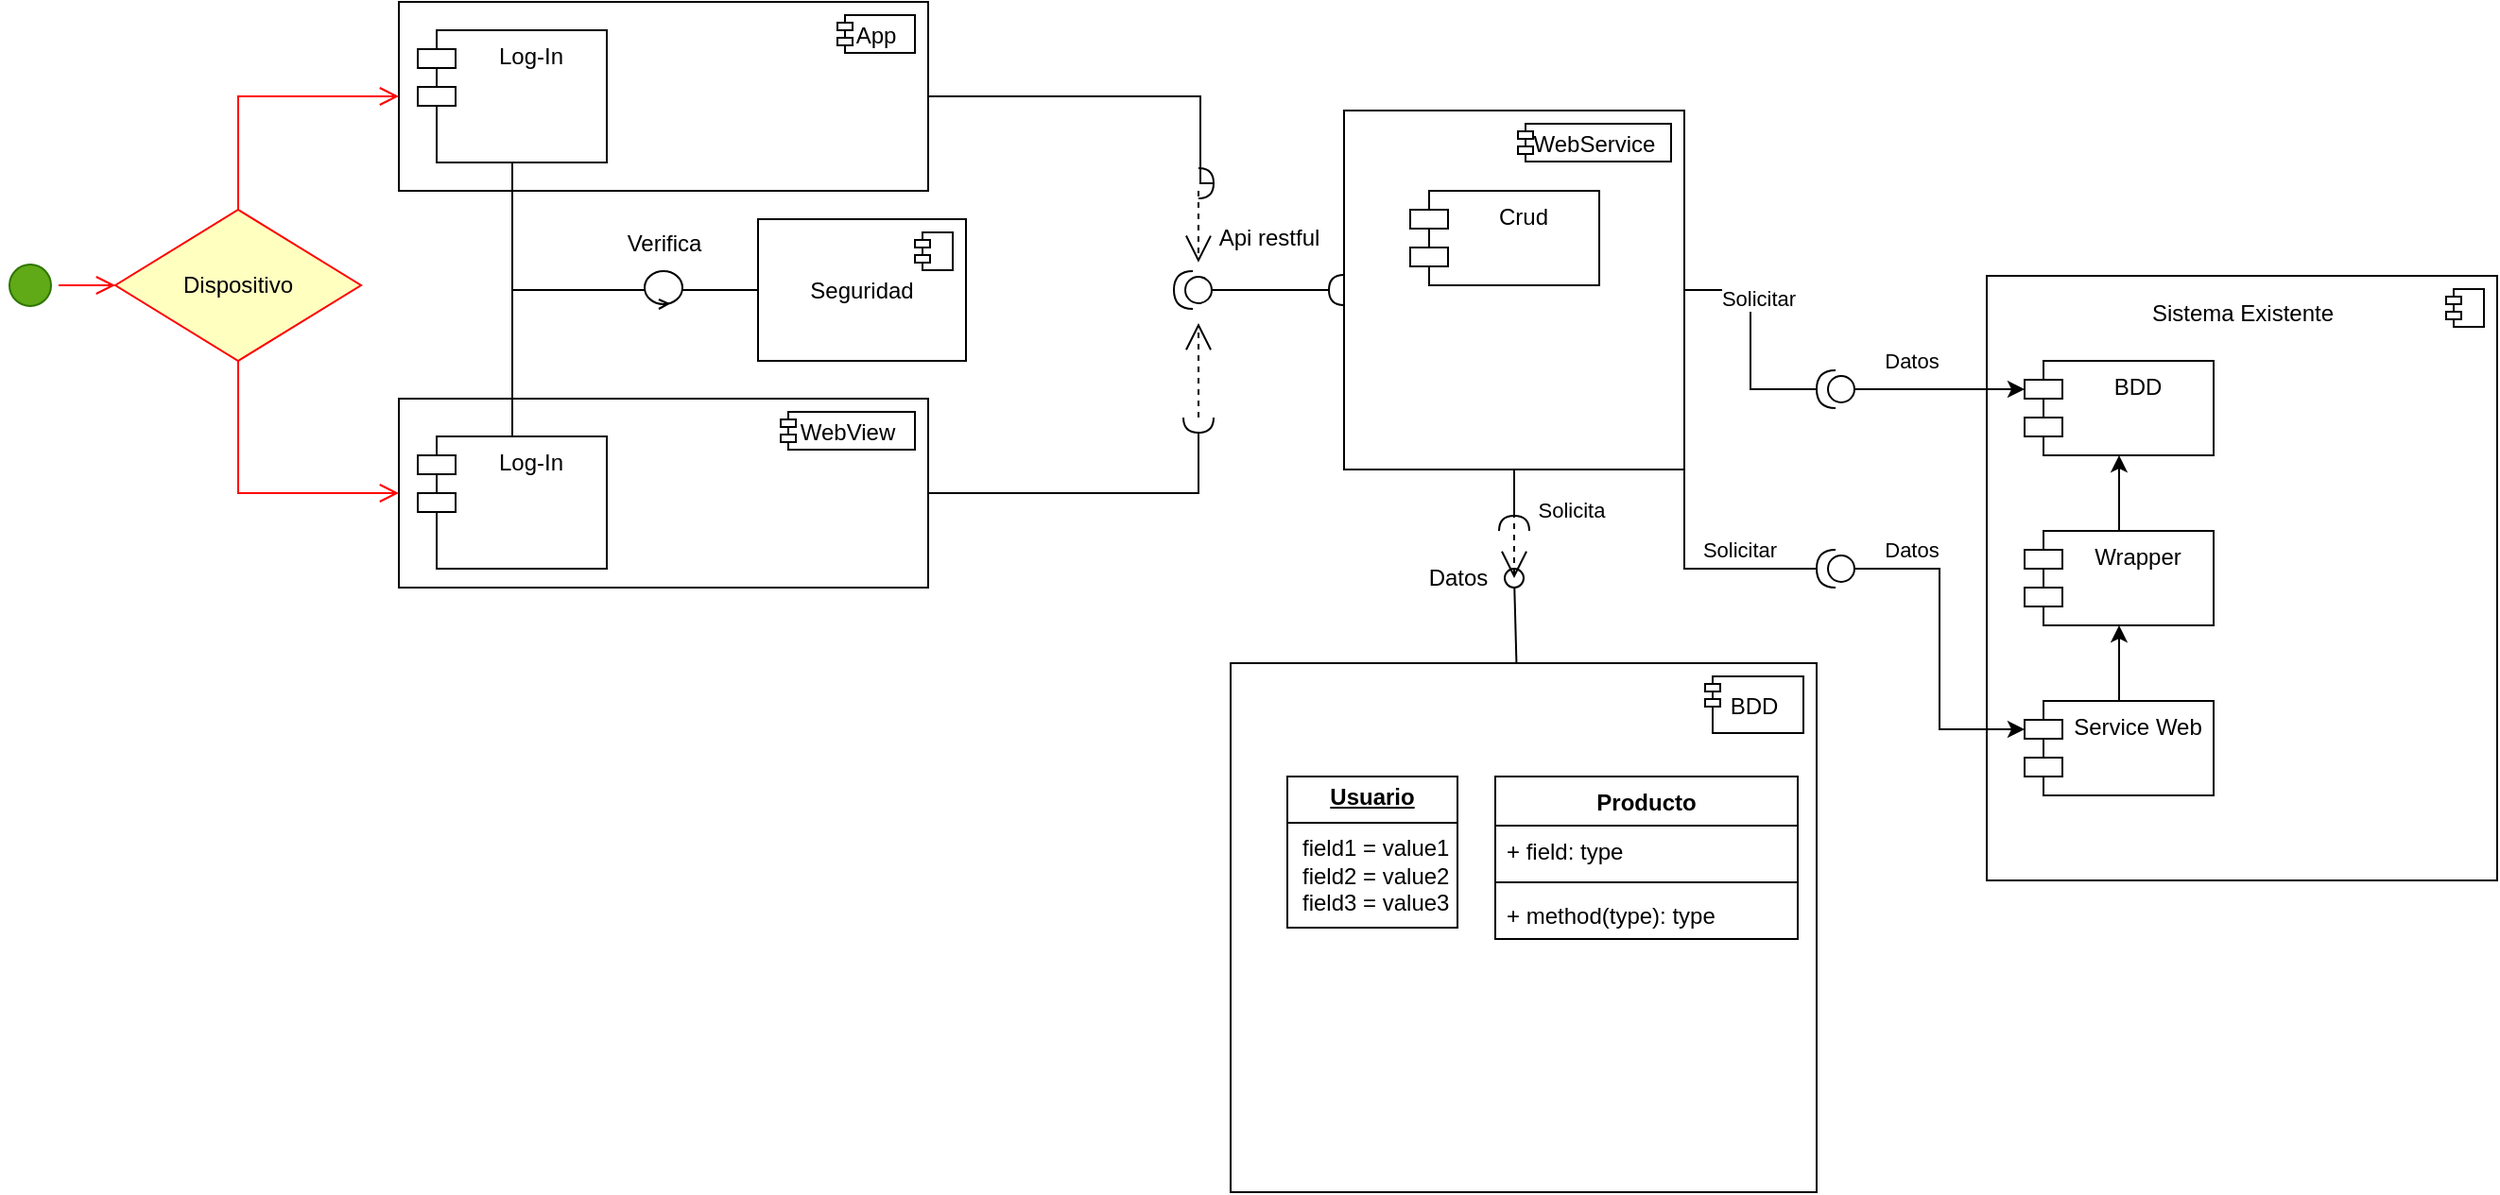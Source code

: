 <mxfile version="28.2.0">
  <diagram name="Página-1" id="D95ImYnYcOlQvdiJFThv">
    <mxGraphModel dx="2174" dy="743" grid="1" gridSize="10" guides="1" tooltips="1" connect="1" arrows="1" fold="1" page="1" pageScale="1" pageWidth="827" pageHeight="1169" math="0" shadow="0">
      <root>
        <mxCell id="0" />
        <mxCell id="1" parent="0" />
        <mxCell id="_k9lQ6VEFA6_oXPFHm7H-1" value="" style="html=1;dropTarget=0;whiteSpace=wrap;" vertex="1" parent="1">
          <mxGeometry x="-30" y="100" width="280" height="100" as="geometry" />
        </mxCell>
        <mxCell id="_k9lQ6VEFA6_oXPFHm7H-2" value="App" style="shape=module;jettyWidth=8;jettyHeight=4;" vertex="1" parent="_k9lQ6VEFA6_oXPFHm7H-1">
          <mxGeometry x="1" width="41" height="20" relative="1" as="geometry">
            <mxPoint x="-48" y="7" as="offset" />
          </mxGeometry>
        </mxCell>
        <mxCell id="_k9lQ6VEFA6_oXPFHm7H-3" value="" style="html=1;dropTarget=0;whiteSpace=wrap;" vertex="1" parent="1">
          <mxGeometry x="-30" y="310" width="280" height="100" as="geometry" />
        </mxCell>
        <mxCell id="_k9lQ6VEFA6_oXPFHm7H-4" value="WebView" style="shape=module;jettyWidth=8;jettyHeight=4;" vertex="1" parent="_k9lQ6VEFA6_oXPFHm7H-3">
          <mxGeometry x="1" width="71" height="20" relative="1" as="geometry">
            <mxPoint x="-78" y="7" as="offset" />
          </mxGeometry>
        </mxCell>
        <mxCell id="_k9lQ6VEFA6_oXPFHm7H-92" value="" style="edgeStyle=orthogonalEdgeStyle;rounded=0;orthogonalLoop=1;jettySize=auto;html=1;endArrow=none;endFill=0;" edge="1" parent="1" source="_k9lQ6VEFA6_oXPFHm7H-5" target="_k9lQ6VEFA6_oXPFHm7H-90">
          <mxGeometry relative="1" as="geometry" />
        </mxCell>
        <mxCell id="_k9lQ6VEFA6_oXPFHm7H-94" value="Solicitar" style="edgeLabel;html=1;align=center;verticalAlign=middle;resizable=0;points=[];" vertex="1" connectable="0" parent="_k9lQ6VEFA6_oXPFHm7H-92">
          <mxGeometry x="-0.171" y="3" relative="1" as="geometry">
            <mxPoint x="1" y="-12" as="offset" />
          </mxGeometry>
        </mxCell>
        <mxCell id="_k9lQ6VEFA6_oXPFHm7H-145" value="" style="edgeStyle=orthogonalEdgeStyle;rounded=0;orthogonalLoop=1;jettySize=auto;html=1;endArrow=none;endFill=0;startArrow=halfCircle;startFill=0;" edge="1" parent="1" source="_k9lQ6VEFA6_oXPFHm7H-5" target="_k9lQ6VEFA6_oXPFHm7H-142">
          <mxGeometry relative="1" as="geometry" />
        </mxCell>
        <mxCell id="_k9lQ6VEFA6_oXPFHm7H-5" value="" style="html=1;dropTarget=0;whiteSpace=wrap;" vertex="1" parent="1">
          <mxGeometry x="470" y="157.5" width="180" height="190" as="geometry" />
        </mxCell>
        <mxCell id="_k9lQ6VEFA6_oXPFHm7H-6" value="WebService" style="shape=module;jettyWidth=8;jettyHeight=4;" vertex="1" parent="_k9lQ6VEFA6_oXPFHm7H-5">
          <mxGeometry x="1" width="81" height="20" relative="1" as="geometry">
            <mxPoint x="-88" y="7" as="offset" />
          </mxGeometry>
        </mxCell>
        <mxCell id="_k9lQ6VEFA6_oXPFHm7H-7" value="" style="html=1;dropTarget=0;whiteSpace=wrap;" vertex="1" parent="1">
          <mxGeometry x="410" y="450" width="310" height="280" as="geometry" />
        </mxCell>
        <mxCell id="_k9lQ6VEFA6_oXPFHm7H-8" value="BDD" style="shape=module;jettyWidth=8;jettyHeight=4;" vertex="1" parent="_k9lQ6VEFA6_oXPFHm7H-7">
          <mxGeometry x="1" width="52" height="30" relative="1" as="geometry">
            <mxPoint x="-59" y="7" as="offset" />
          </mxGeometry>
        </mxCell>
        <mxCell id="_k9lQ6VEFA6_oXPFHm7H-33" value="" style="rounded=0;orthogonalLoop=1;jettySize=auto;html=1;endArrow=halfCircle;endFill=0;endSize=6;strokeWidth=1;sketch=0;exitX=0.5;exitY=1;exitDx=0;exitDy=0;" edge="1" parent="1" source="_k9lQ6VEFA6_oXPFHm7H-5">
          <mxGeometry x="560" y="440" width="10" height="10" as="geometry">
            <mxPoint x="560" y="380" as="targetPoint" />
          </mxGeometry>
        </mxCell>
        <mxCell id="_k9lQ6VEFA6_oXPFHm7H-38" value="Solicita" style="edgeLabel;html=1;align=center;verticalAlign=middle;resizable=0;points=[];" vertex="1" connectable="0" parent="_k9lQ6VEFA6_oXPFHm7H-33">
          <mxGeometry relative="1" as="geometry">
            <mxPoint x="30" y="5" as="offset" />
          </mxGeometry>
        </mxCell>
        <mxCell id="_k9lQ6VEFA6_oXPFHm7H-34" value="" style="rounded=0;orthogonalLoop=1;jettySize=auto;html=1;endArrow=oval;endFill=0;sketch=0;sourcePerimeterSpacing=0;targetPerimeterSpacing=0;endSize=10;" edge="1" target="_k9lQ6VEFA6_oXPFHm7H-35" parent="1" source="_k9lQ6VEFA6_oXPFHm7H-7">
          <mxGeometry relative="1" as="geometry">
            <mxPoint x="530" y="425" as="sourcePoint" />
          </mxGeometry>
        </mxCell>
        <mxCell id="_k9lQ6VEFA6_oXPFHm7H-35" value="" style="ellipse;whiteSpace=wrap;html=1;align=center;aspect=fixed;fillColor=none;strokeColor=none;resizable=0;perimeter=centerPerimeter;rotatable=0;allowArrows=0;points=[];outlineConnect=1;perimeterSpacing=10;" vertex="1" parent="1">
          <mxGeometry x="555" y="400" width="10" height="10" as="geometry" />
        </mxCell>
        <mxCell id="_k9lQ6VEFA6_oXPFHm7H-36" value="" style="endArrow=open;endSize=12;dashed=1;html=1;rounded=0;entryX=0.538;entryY=0.462;entryDx=0;entryDy=0;entryPerimeter=0;" edge="1" parent="1" target="_k9lQ6VEFA6_oXPFHm7H-35">
          <mxGeometry width="160" relative="1" as="geometry">
            <mxPoint x="560" y="370" as="sourcePoint" />
            <mxPoint x="550" y="400" as="targetPoint" />
          </mxGeometry>
        </mxCell>
        <mxCell id="_k9lQ6VEFA6_oXPFHm7H-39" value="Datos" style="text;html=1;align=center;verticalAlign=middle;resizable=0;points=[];autosize=1;strokeColor=none;fillColor=none;" vertex="1" parent="1">
          <mxGeometry x="505" y="390" width="50" height="30" as="geometry" />
        </mxCell>
        <mxCell id="_k9lQ6VEFA6_oXPFHm7H-40" value="" style="rounded=0;orthogonalLoop=1;jettySize=auto;html=1;endArrow=halfCircle;endFill=0;endSize=6;strokeWidth=1;sketch=0;" edge="1" parent="1">
          <mxGeometry x="435" y="230" width="10" height="10" as="geometry">
            <mxPoint x="370" y="240" as="sourcePoint" />
            <mxPoint x="370" y="240" as="targetPoint" />
          </mxGeometry>
        </mxCell>
        <mxCell id="_k9lQ6VEFA6_oXPFHm7H-43" value="Api restful" style="text;html=1;align=center;verticalAlign=middle;resizable=0;points=[];autosize=1;strokeColor=none;fillColor=none;" vertex="1" parent="1">
          <mxGeometry x="390" y="210" width="80" height="30" as="geometry" />
        </mxCell>
        <mxCell id="_k9lQ6VEFA6_oXPFHm7H-84" value="" style="html=1;dropTarget=0;whiteSpace=wrap;" vertex="1" parent="1">
          <mxGeometry x="810" y="245" width="270" height="320" as="geometry" />
        </mxCell>
        <mxCell id="_k9lQ6VEFA6_oXPFHm7H-85" value="" style="shape=module;jettyWidth=8;jettyHeight=4;" vertex="1" parent="_k9lQ6VEFA6_oXPFHm7H-84">
          <mxGeometry x="1" width="20" height="20" relative="1" as="geometry">
            <mxPoint x="-27" y="7" as="offset" />
          </mxGeometry>
        </mxCell>
        <mxCell id="_k9lQ6VEFA6_oXPFHm7H-87" value="Sistema Existente" style="text;html=1;align=center;verticalAlign=middle;resizable=0;points=[];autosize=1;strokeColor=none;fillColor=none;" vertex="1" parent="1">
          <mxGeometry x="885" y="250" width="120" height="30" as="geometry" />
        </mxCell>
        <mxCell id="_k9lQ6VEFA6_oXPFHm7H-88" value="BDD" style="shape=module;align=left;spacingLeft=20;align=center;verticalAlign=top;whiteSpace=wrap;html=1;" vertex="1" parent="1">
          <mxGeometry x="830" y="290" width="100" height="50" as="geometry" />
        </mxCell>
        <mxCell id="_k9lQ6VEFA6_oXPFHm7H-90" value="" style="shape=providedRequiredInterface;html=1;verticalLabelPosition=bottom;sketch=0;direction=west;" vertex="1" parent="1">
          <mxGeometry x="720" y="295" width="20" height="20" as="geometry" />
        </mxCell>
        <mxCell id="_k9lQ6VEFA6_oXPFHm7H-93" style="edgeStyle=orthogonalEdgeStyle;rounded=0;orthogonalLoop=1;jettySize=auto;html=1;entryX=0;entryY=0;entryDx=0;entryDy=15;entryPerimeter=0;" edge="1" parent="1" source="_k9lQ6VEFA6_oXPFHm7H-90" target="_k9lQ6VEFA6_oXPFHm7H-88">
          <mxGeometry relative="1" as="geometry" />
        </mxCell>
        <mxCell id="_k9lQ6VEFA6_oXPFHm7H-95" value="Datos" style="edgeLabel;html=1;align=center;verticalAlign=middle;resizable=0;points=[];" vertex="1" connectable="0" parent="_k9lQ6VEFA6_oXPFHm7H-93">
          <mxGeometry x="-0.422" y="-2" relative="1" as="geometry">
            <mxPoint x="4" y="-17" as="offset" />
          </mxGeometry>
        </mxCell>
        <mxCell id="_k9lQ6VEFA6_oXPFHm7H-98" style="edgeStyle=orthogonalEdgeStyle;rounded=0;orthogonalLoop=1;jettySize=auto;html=1;" edge="1" parent="1" source="_k9lQ6VEFA6_oXPFHm7H-97" target="_k9lQ6VEFA6_oXPFHm7H-88">
          <mxGeometry relative="1" as="geometry" />
        </mxCell>
        <mxCell id="_k9lQ6VEFA6_oXPFHm7H-97" value="Wrapper" style="shape=module;align=left;spacingLeft=20;align=center;verticalAlign=top;whiteSpace=wrap;html=1;" vertex="1" parent="1">
          <mxGeometry x="830" y="380" width="100" height="50" as="geometry" />
        </mxCell>
        <mxCell id="_k9lQ6VEFA6_oXPFHm7H-100" style="edgeStyle=orthogonalEdgeStyle;rounded=0;orthogonalLoop=1;jettySize=auto;html=1;entryX=0.5;entryY=1;entryDx=0;entryDy=0;" edge="1" parent="1" source="_k9lQ6VEFA6_oXPFHm7H-99" target="_k9lQ6VEFA6_oXPFHm7H-97">
          <mxGeometry relative="1" as="geometry" />
        </mxCell>
        <mxCell id="_k9lQ6VEFA6_oXPFHm7H-99" value="Service Web" style="shape=module;align=left;spacingLeft=20;align=center;verticalAlign=top;whiteSpace=wrap;html=1;" vertex="1" parent="1">
          <mxGeometry x="830" y="470" width="100" height="50" as="geometry" />
        </mxCell>
        <mxCell id="_k9lQ6VEFA6_oXPFHm7H-102" style="edgeStyle=orthogonalEdgeStyle;rounded=0;orthogonalLoop=1;jettySize=auto;html=1;entryX=1;entryY=1;entryDx=0;entryDy=0;endArrow=none;endFill=0;" edge="1" parent="1" source="_k9lQ6VEFA6_oXPFHm7H-101" target="_k9lQ6VEFA6_oXPFHm7H-5">
          <mxGeometry relative="1" as="geometry" />
        </mxCell>
        <mxCell id="_k9lQ6VEFA6_oXPFHm7H-104" value="Solicitar" style="edgeLabel;html=1;align=center;verticalAlign=middle;resizable=0;points=[];" vertex="1" connectable="0" parent="_k9lQ6VEFA6_oXPFHm7H-102">
          <mxGeometry x="-0.15" y="2" relative="1" as="geometry">
            <mxPoint x="11" y="-12" as="offset" />
          </mxGeometry>
        </mxCell>
        <mxCell id="_k9lQ6VEFA6_oXPFHm7H-101" value="" style="shape=providedRequiredInterface;html=1;verticalLabelPosition=bottom;sketch=0;direction=west;" vertex="1" parent="1">
          <mxGeometry x="720" y="390" width="20" height="20" as="geometry" />
        </mxCell>
        <mxCell id="_k9lQ6VEFA6_oXPFHm7H-103" style="edgeStyle=orthogonalEdgeStyle;rounded=0;orthogonalLoop=1;jettySize=auto;html=1;entryX=0;entryY=0;entryDx=0;entryDy=15;entryPerimeter=0;" edge="1" parent="1" source="_k9lQ6VEFA6_oXPFHm7H-101" target="_k9lQ6VEFA6_oXPFHm7H-99">
          <mxGeometry relative="1" as="geometry" />
        </mxCell>
        <mxCell id="_k9lQ6VEFA6_oXPFHm7H-105" value="Datos" style="edgeLabel;html=1;align=center;verticalAlign=middle;resizable=0;points=[];" vertex="1" connectable="0" parent="_k9lQ6VEFA6_oXPFHm7H-103">
          <mxGeometry x="-0.657" y="-1" relative="1" as="geometry">
            <mxPoint y="-11" as="offset" />
          </mxGeometry>
        </mxCell>
        <mxCell id="_k9lQ6VEFA6_oXPFHm7H-106" value="Dispositivo" style="rhombus;whiteSpace=wrap;html=1;fontColor=#000000;fillColor=#ffffc0;strokeColor=#ff0000;" vertex="1" parent="1">
          <mxGeometry x="-180" y="210" width="130" height="80" as="geometry" />
        </mxCell>
        <mxCell id="_k9lQ6VEFA6_oXPFHm7H-107" value="" style="edgeStyle=orthogonalEdgeStyle;html=1;align=left;verticalAlign=bottom;endArrow=open;endSize=8;strokeColor=#ff0000;rounded=0;entryX=0;entryY=0.5;entryDx=0;entryDy=0;exitX=0.5;exitY=0;exitDx=0;exitDy=0;" edge="1" source="_k9lQ6VEFA6_oXPFHm7H-106" parent="1" target="_k9lQ6VEFA6_oXPFHm7H-1">
          <mxGeometry x="-1" relative="1" as="geometry">
            <mxPoint x="50" y="250" as="targetPoint" />
          </mxGeometry>
        </mxCell>
        <mxCell id="_k9lQ6VEFA6_oXPFHm7H-108" value="" style="edgeStyle=orthogonalEdgeStyle;html=1;align=left;verticalAlign=top;endArrow=open;endSize=8;strokeColor=#ff0000;rounded=0;entryX=0;entryY=0.5;entryDx=0;entryDy=0;exitX=0.5;exitY=1;exitDx=0;exitDy=0;" edge="1" source="_k9lQ6VEFA6_oXPFHm7H-106" parent="1" target="_k9lQ6VEFA6_oXPFHm7H-3">
          <mxGeometry x="-0.771" y="20" relative="1" as="geometry">
            <mxPoint x="-90" y="330" as="targetPoint" />
            <mxPoint as="offset" />
          </mxGeometry>
        </mxCell>
        <mxCell id="_k9lQ6VEFA6_oXPFHm7H-109" value="Log-In" style="shape=module;align=left;spacingLeft=20;align=center;verticalAlign=top;whiteSpace=wrap;html=1;" vertex="1" parent="1">
          <mxGeometry x="-20" y="115" width="100" height="70" as="geometry" />
        </mxCell>
        <mxCell id="_k9lQ6VEFA6_oXPFHm7H-111" value="Log-In" style="shape=module;align=left;spacingLeft=20;align=center;verticalAlign=top;whiteSpace=wrap;html=1;" vertex="1" parent="1">
          <mxGeometry x="-20" y="330" width="100" height="70" as="geometry" />
        </mxCell>
        <mxCell id="_k9lQ6VEFA6_oXPFHm7H-112" value="Crud" style="shape=module;align=left;spacingLeft=20;align=center;verticalAlign=top;whiteSpace=wrap;html=1;" vertex="1" parent="1">
          <mxGeometry x="505" y="200" width="100" height="50" as="geometry" />
        </mxCell>
        <mxCell id="_k9lQ6VEFA6_oXPFHm7H-114" value="" style="ellipse;html=1;shape=startState;fillColor=#60a917;strokeColor=#2D7600;fontColor=#ffffff;" vertex="1" parent="1">
          <mxGeometry x="-240" y="235" width="30" height="30" as="geometry" />
        </mxCell>
        <mxCell id="_k9lQ6VEFA6_oXPFHm7H-115" value="" style="edgeStyle=orthogonalEdgeStyle;html=1;verticalAlign=bottom;endArrow=open;endSize=8;strokeColor=#ff0000;rounded=0;entryX=0;entryY=0.5;entryDx=0;entryDy=0;exitX=1;exitY=0.5;exitDx=0;exitDy=0;" edge="1" source="_k9lQ6VEFA6_oXPFHm7H-114" parent="1" target="_k9lQ6VEFA6_oXPFHm7H-106">
          <mxGeometry relative="1" as="geometry">
            <mxPoint x="-140" y="265" as="targetPoint" />
            <Array as="points">
              <mxPoint x="-200" y="250" />
              <mxPoint x="-200" y="250" />
            </Array>
          </mxGeometry>
        </mxCell>
        <mxCell id="_k9lQ6VEFA6_oXPFHm7H-117" value="&lt;p style=&quot;margin:0px;margin-top:4px;text-align:center;text-decoration:underline;&quot;&gt;&lt;b&gt;Usuario&lt;/b&gt;&lt;/p&gt;&lt;hr size=&quot;1&quot; style=&quot;border-style:solid;&quot;&gt;&lt;p style=&quot;margin:0px;margin-left:8px;&quot;&gt;field1 = value1&lt;br&gt;field2 = value2&lt;br&gt;field3 = value3&lt;/p&gt;" style="verticalAlign=top;align=left;overflow=fill;html=1;whiteSpace=wrap;" vertex="1" parent="1">
          <mxGeometry x="440" y="510" width="90" height="80" as="geometry" />
        </mxCell>
        <mxCell id="_k9lQ6VEFA6_oXPFHm7H-123" value="Producto" style="swimlane;fontStyle=1;align=center;verticalAlign=top;childLayout=stackLayout;horizontal=1;startSize=26;horizontalStack=0;resizeParent=1;resizeParentMax=0;resizeLast=0;collapsible=1;marginBottom=0;whiteSpace=wrap;html=1;" vertex="1" parent="1">
          <mxGeometry x="550" y="510" width="160" height="86" as="geometry">
            <mxRectangle x="550" y="510" width="90" height="30" as="alternateBounds" />
          </mxGeometry>
        </mxCell>
        <mxCell id="_k9lQ6VEFA6_oXPFHm7H-124" value="+ field: type" style="text;strokeColor=none;fillColor=none;align=left;verticalAlign=top;spacingLeft=4;spacingRight=4;overflow=hidden;rotatable=0;points=[[0,0.5],[1,0.5]];portConstraint=eastwest;whiteSpace=wrap;html=1;" vertex="1" parent="_k9lQ6VEFA6_oXPFHm7H-123">
          <mxGeometry y="26" width="160" height="26" as="geometry" />
        </mxCell>
        <mxCell id="_k9lQ6VEFA6_oXPFHm7H-125" value="" style="line;strokeWidth=1;fillColor=none;align=left;verticalAlign=middle;spacingTop=-1;spacingLeft=3;spacingRight=3;rotatable=0;labelPosition=right;points=[];portConstraint=eastwest;strokeColor=inherit;" vertex="1" parent="_k9lQ6VEFA6_oXPFHm7H-123">
          <mxGeometry y="52" width="160" height="8" as="geometry" />
        </mxCell>
        <mxCell id="_k9lQ6VEFA6_oXPFHm7H-126" value="+ method(type): type" style="text;strokeColor=none;fillColor=none;align=left;verticalAlign=top;spacingLeft=4;spacingRight=4;overflow=hidden;rotatable=0;points=[[0,0.5],[1,0.5]];portConstraint=eastwest;whiteSpace=wrap;html=1;" vertex="1" parent="_k9lQ6VEFA6_oXPFHm7H-123">
          <mxGeometry y="60" width="160" height="26" as="geometry" />
        </mxCell>
        <mxCell id="_k9lQ6VEFA6_oXPFHm7H-133" value="Seguridad" style="html=1;dropTarget=0;whiteSpace=wrap;" vertex="1" parent="1">
          <mxGeometry x="160" y="215" width="110" height="75" as="geometry" />
        </mxCell>
        <mxCell id="_k9lQ6VEFA6_oXPFHm7H-134" value="" style="shape=module;jettyWidth=8;jettyHeight=4;" vertex="1" parent="_k9lQ6VEFA6_oXPFHm7H-133">
          <mxGeometry x="1" width="20" height="20" relative="1" as="geometry">
            <mxPoint x="-27" y="7" as="offset" />
          </mxGeometry>
        </mxCell>
        <mxCell id="_k9lQ6VEFA6_oXPFHm7H-142" value="" style="shape=providedRequiredInterface;html=1;verticalLabelPosition=bottom;sketch=0;direction=west;" vertex="1" parent="1">
          <mxGeometry x="380" y="242.5" width="20" height="20" as="geometry" />
        </mxCell>
        <mxCell id="_k9lQ6VEFA6_oXPFHm7H-148" style="edgeStyle=orthogonalEdgeStyle;rounded=0;orthogonalLoop=1;jettySize=auto;html=1;entryX=0;entryY=0.5;entryDx=0;entryDy=0;exitX=0;exitY=0.5;exitDx=0;exitDy=0;exitPerimeter=0;endArrow=none;endFill=0;" edge="1" parent="1" source="_k9lQ6VEFA6_oXPFHm7H-147" target="_k9lQ6VEFA6_oXPFHm7H-133">
          <mxGeometry relative="1" as="geometry" />
        </mxCell>
        <mxCell id="_k9lQ6VEFA6_oXPFHm7H-147" value="" style="shape=umlControl;html=1;verticalLabelPosition=bottom;sketch=0;direction=west;perimeter=ellipsePerimeter;whiteSpace=wrap;" vertex="1" parent="1">
          <mxGeometry x="100" y="242.5" width="20" height="20" as="geometry" />
        </mxCell>
        <mxCell id="_k9lQ6VEFA6_oXPFHm7H-149" style="edgeStyle=orthogonalEdgeStyle;rounded=0;orthogonalLoop=1;jettySize=auto;html=1;entryX=1;entryY=0.5;entryDx=0;entryDy=0;entryPerimeter=0;exitX=0.5;exitY=1;exitDx=0;exitDy=0;endArrow=none;endFill=0;" edge="1" parent="1" source="_k9lQ6VEFA6_oXPFHm7H-109" target="_k9lQ6VEFA6_oXPFHm7H-147">
          <mxGeometry relative="1" as="geometry" />
        </mxCell>
        <mxCell id="_k9lQ6VEFA6_oXPFHm7H-150" style="edgeStyle=orthogonalEdgeStyle;rounded=0;orthogonalLoop=1;jettySize=auto;html=1;entryX=1;entryY=0.5;entryDx=0;entryDy=0;entryPerimeter=0;endArrow=none;endFill=0;" edge="1" parent="1" source="_k9lQ6VEFA6_oXPFHm7H-111" target="_k9lQ6VEFA6_oXPFHm7H-147">
          <mxGeometry relative="1" as="geometry">
            <Array as="points">
              <mxPoint x="30" y="253" />
            </Array>
          </mxGeometry>
        </mxCell>
        <mxCell id="_k9lQ6VEFA6_oXPFHm7H-151" value="Verifica" style="text;html=1;align=center;verticalAlign=middle;resizable=0;points=[];autosize=1;strokeColor=none;fillColor=none;" vertex="1" parent="1">
          <mxGeometry x="80" y="212.5" width="60" height="30" as="geometry" />
        </mxCell>
        <mxCell id="_k9lQ6VEFA6_oXPFHm7H-152" style="edgeStyle=orthogonalEdgeStyle;rounded=0;orthogonalLoop=1;jettySize=auto;html=1;endArrow=halfCircle;endFill=0;" edge="1" parent="1" source="_k9lQ6VEFA6_oXPFHm7H-1">
          <mxGeometry relative="1" as="geometry">
            <mxPoint x="393" y="196" as="targetPoint" />
            <Array as="points">
              <mxPoint x="394" y="150" />
              <mxPoint x="394" y="196" />
            </Array>
          </mxGeometry>
        </mxCell>
        <mxCell id="_k9lQ6VEFA6_oXPFHm7H-153" style="edgeStyle=orthogonalEdgeStyle;rounded=0;orthogonalLoop=1;jettySize=auto;html=1;endArrow=halfCircle;endFill=0;" edge="1" parent="1" source="_k9lQ6VEFA6_oXPFHm7H-3">
          <mxGeometry relative="1" as="geometry">
            <mxPoint x="393" y="320" as="targetPoint" />
            <Array as="points">
              <mxPoint x="393" y="360" />
              <mxPoint x="393" y="320" />
            </Array>
          </mxGeometry>
        </mxCell>
        <mxCell id="_k9lQ6VEFA6_oXPFHm7H-155" value="" style="endArrow=open;dashed=1;endFill=0;endSize=12;html=1;rounded=0;entryX=0.037;entryY=0.93;entryDx=0;entryDy=0;entryPerimeter=0;" edge="1" parent="1" target="_k9lQ6VEFA6_oXPFHm7H-43">
          <mxGeometry width="160" relative="1" as="geometry">
            <mxPoint x="393" y="200" as="sourcePoint" />
            <mxPoint x="560" y="190" as="targetPoint" />
          </mxGeometry>
        </mxCell>
        <mxCell id="_k9lQ6VEFA6_oXPFHm7H-157" value="" style="endArrow=open;dashed=1;endFill=0;endSize=12;html=1;rounded=0;" edge="1" parent="1">
          <mxGeometry width="160" relative="1" as="geometry">
            <mxPoint x="393" y="320" as="sourcePoint" />
            <mxPoint x="393" y="270" as="targetPoint" />
          </mxGeometry>
        </mxCell>
      </root>
    </mxGraphModel>
  </diagram>
</mxfile>
